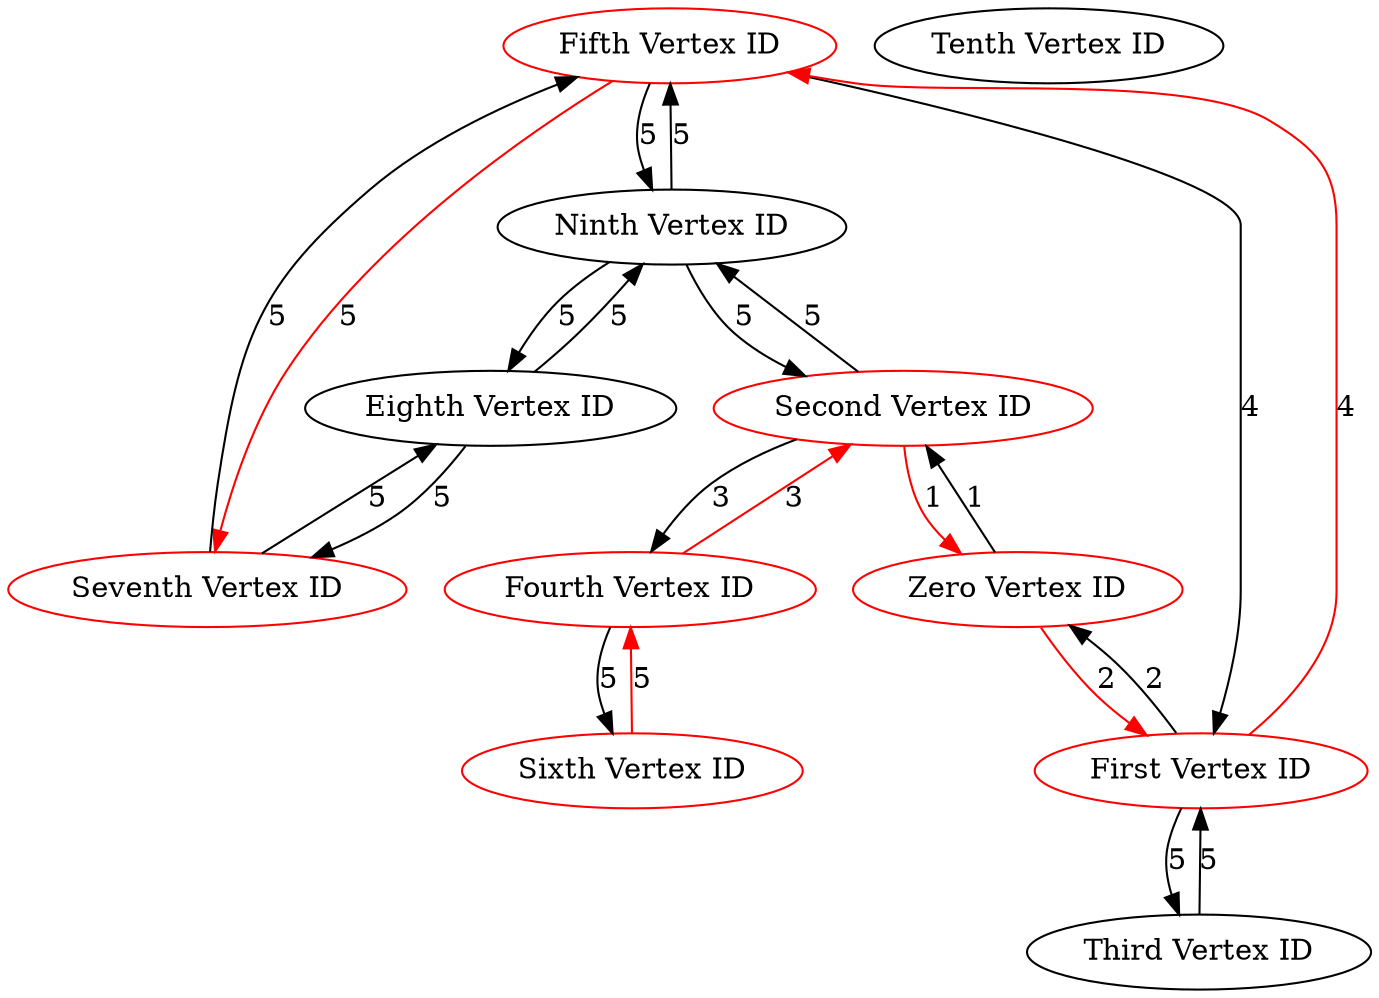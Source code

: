 digraph BFS {
"Fifth Vertex ID"[color=red];
"Sixth Vertex ID"[color=red];
"Third Vertex ID";
"Eighth Vertex ID";
"Fourth Vertex ID"[color=red];
"Zero Vertex ID"[color=red];
"Second Vertex ID"[color=red];
"Ninth Vertex ID";
"Tenth Vertex ID";
"Seventh Vertex ID"[color=red];
"First Vertex ID"[color=red];
"Second Vertex ID" -> "Fourth Vertex ID"[label=3];
"Fourth Vertex ID" -> "Second Vertex ID"[color=red][label=3];
"Seventh Vertex ID" -> "Eighth Vertex ID"[label=5];
"Eighth Vertex ID" -> "Seventh Vertex ID"[label=5];
"First Vertex ID" -> "Fifth Vertex ID"[color=red][label=4];
"Fifth Vertex ID" -> "First Vertex ID"[label=4];
"Zero Vertex ID" -> "First Vertex ID"[color=red][label=2];
"First Vertex ID" -> "Zero Vertex ID"[label=2];
"Fifth Vertex ID" -> "Seventh Vertex ID"[color=red][label=5];
"Seventh Vertex ID" -> "Fifth Vertex ID"[label=5];
"Ninth Vertex ID" -> "Eighth Vertex ID"[label=5];
"Eighth Vertex ID" -> "Ninth Vertex ID"[label=5];
"Fifth Vertex ID" -> "Ninth Vertex ID"[label=5];
"Ninth Vertex ID" -> "Fifth Vertex ID"[label=5];
"Ninth Vertex ID" -> "Second Vertex ID"[label=5];
"Second Vertex ID" -> "Ninth Vertex ID"[label=5];
"Zero Vertex ID" -> "Second Vertex ID"[label=1];
"Second Vertex ID" -> "Zero Vertex ID"[color=red][label=1];
"First Vertex ID" -> "Third Vertex ID"[label=5];
"Third Vertex ID" -> "First Vertex ID"[label=5];
"Fourth Vertex ID" -> "Sixth Vertex ID"[label=5];
"Sixth Vertex ID" -> "Fourth Vertex ID"[color=red][label=5];
}